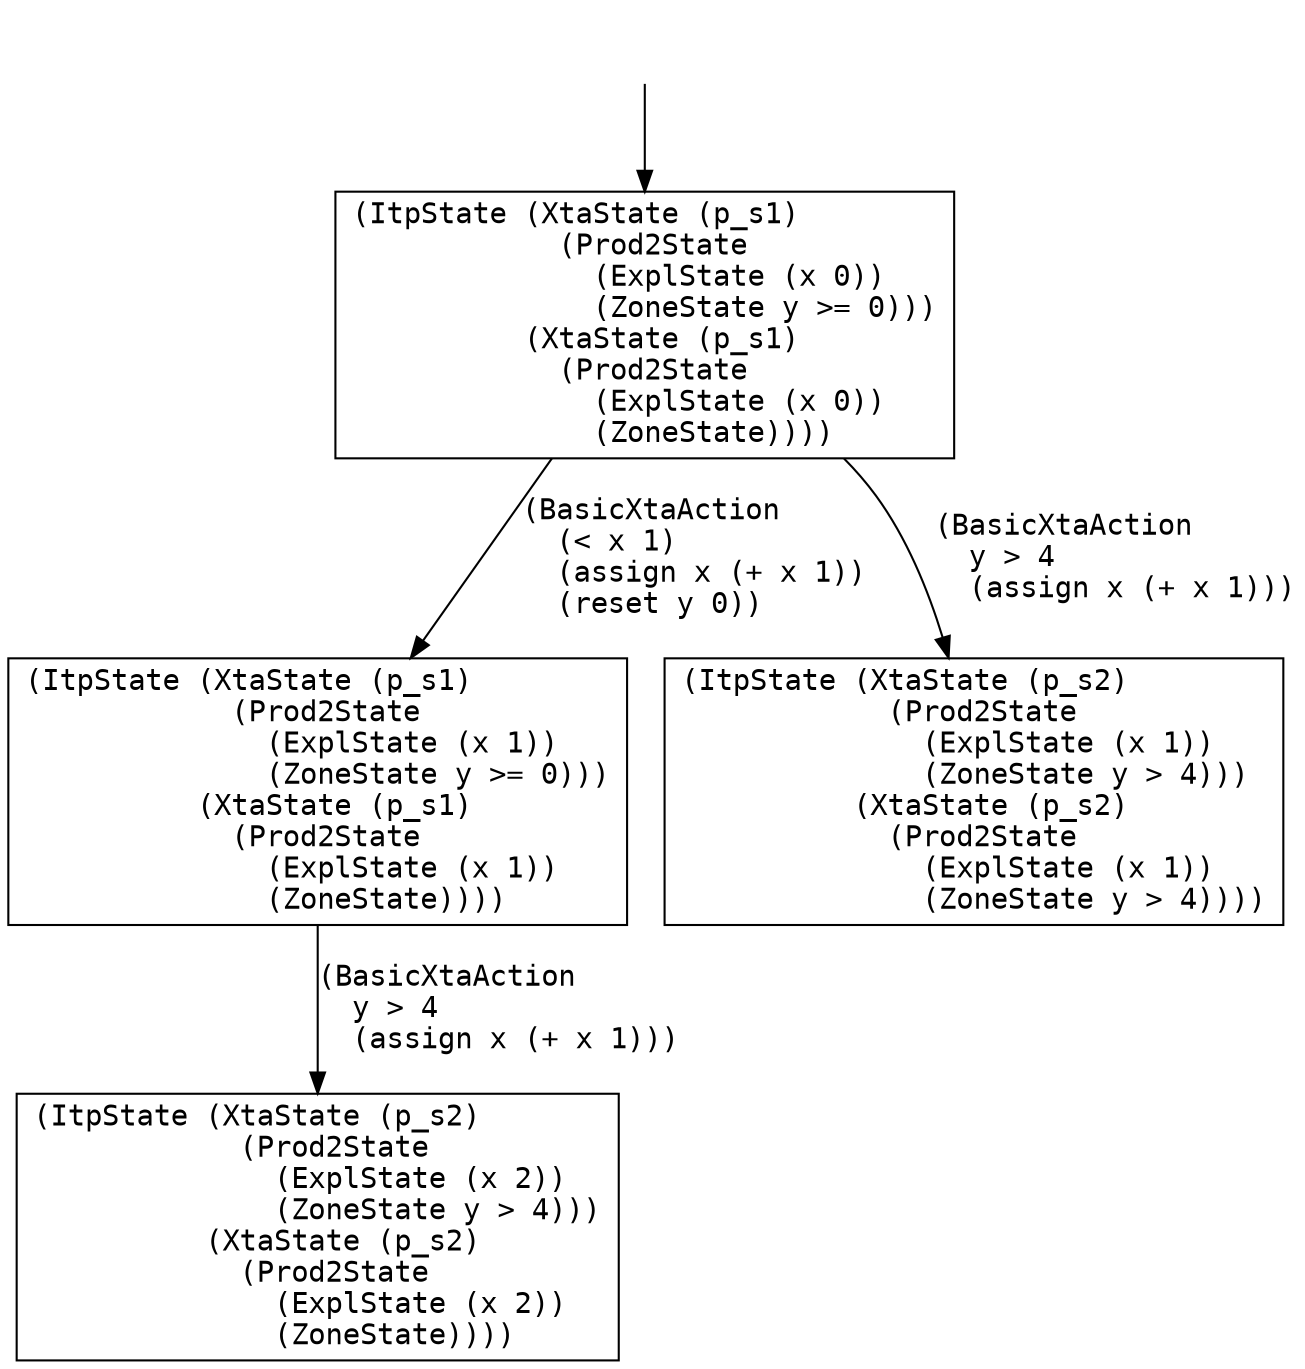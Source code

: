 digraph arg {
	label="";
		node_0 [label="(ItpState (XtaState (p_s1)\l            (Prod2State\l              (ExplState (x 0))\l              (ZoneState y >= 0)))\l          (XtaState (p_s1)\l            (Prod2State\l              (ExplState (x 0))\l              (ZoneState))))\l",style="solid,filled",fontname="courier",fillcolor="#FFFFFF",color="#000000",shape=rectangle];
		node_1 [label="(ItpState (XtaState (p_s1)\l            (Prod2State\l              (ExplState (x 1))\l              (ZoneState y >= 0)))\l          (XtaState (p_s1)\l            (Prod2State\l              (ExplState (x 1))\l              (ZoneState))))\l",style="solid,filled",fontname="courier",fillcolor="#FFFFFF",color="#000000",shape=rectangle];
		node_3 [label="(ItpState (XtaState (p_s2)\l            (Prod2State\l              (ExplState (x 2))\l              (ZoneState y > 4)))\l          (XtaState (p_s2)\l            (Prod2State\l              (ExplState (x 2))\l              (ZoneState))))\l",style="solid,filled",fontname="courier",fillcolor="#FFFFFF",color="#000000",shape=rectangle];
		node_2 [label="(ItpState (XtaState (p_s2)\l            (Prod2State\l              (ExplState (x 1))\l              (ZoneState y > 4)))\l          (XtaState (p_s2)\l            (Prod2State\l              (ExplState (x 1))\l              (ZoneState y > 4))))\l",style="solid,filled",fontname="courier",fillcolor="#FFFFFF",color="#000000",shape=rectangle];
		phantom_init0 [label="\n",style="solid,filled",fillcolor="#FFFFFF",color="#FFFFFF",shape=ellipse];
	node_0 -> node_1 [label="(BasicXtaAction\l  (< x 1)\l  (assign x (+ x 1))\l  (reset y 0))\l",color="#000000",style=solid,fontname="courier"];
	node_0 -> node_2 [label="(BasicXtaAction\l  y > 4\l  (assign x (+ x 1)))\l",color="#000000",style=solid,fontname="courier"];
	node_1 -> node_3 [label="(BasicXtaAction\l  y > 4\l  (assign x (+ x 1)))\l",color="#000000",style=solid,fontname="courier"];
	phantom_init0 -> node_0 [label="\n",color="#000000",style=solid];
}